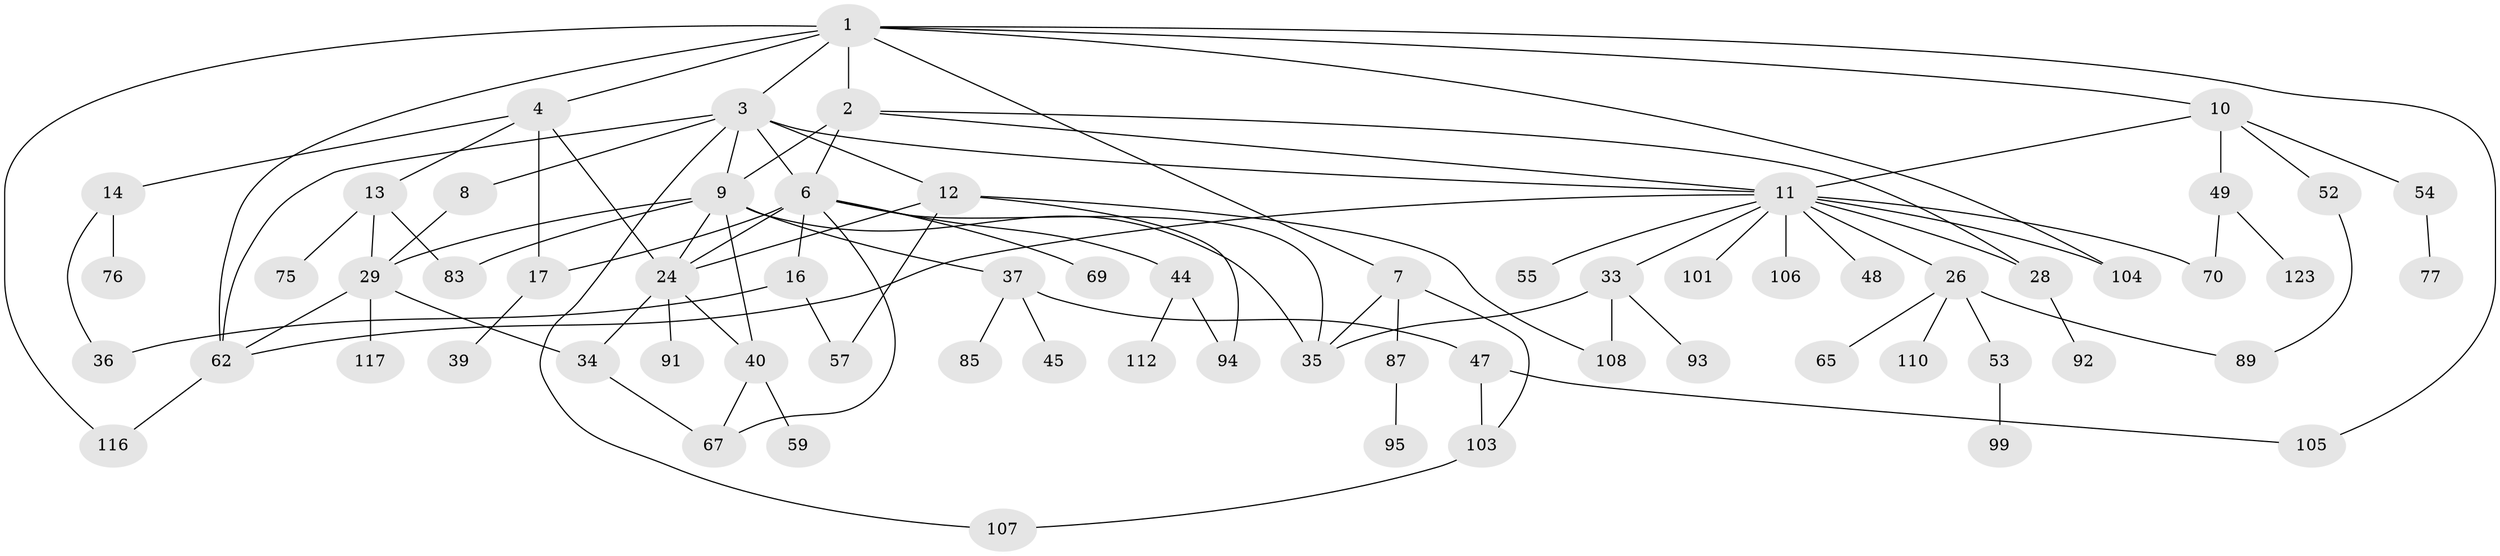// original degree distribution, {9: 0.007462686567164179, 5: 0.05970149253731343, 6: 0.04477611940298507, 4: 0.1044776119402985, 7: 0.007462686567164179, 3: 0.1791044776119403, 2: 0.2835820895522388, 1: 0.31343283582089554}
// Generated by graph-tools (version 1.1) at 2025/13/03/09/25 04:13:22]
// undirected, 67 vertices, 99 edges
graph export_dot {
graph [start="1"]
  node [color=gray90,style=filled];
  1;
  2;
  3 [super="+5"];
  4;
  6 [super="+98+30+18"];
  7 [super="+41"];
  8 [super="+72"];
  9 [super="+19+131+20"];
  10;
  11 [super="+60+43+15+21"];
  12 [super="+71+86+27"];
  13 [super="+68"];
  14 [super="+79+66"];
  16 [super="+25+78"];
  17 [super="+88+22"];
  24 [super="+46+64"];
  26 [super="+73+128"];
  28 [super="+80+134+61+32"];
  29 [super="+42"];
  33 [super="+84+63"];
  34;
  35 [super="+50"];
  36;
  37;
  39 [super="+132"];
  40 [super="+102"];
  44;
  45;
  47 [super="+58"];
  48 [super="+118+56"];
  49 [super="+97"];
  52;
  53;
  54;
  55;
  57;
  59;
  62 [super="+82+130"];
  65 [super="+100"];
  67 [super="+74"];
  69;
  70;
  75;
  76;
  77 [super="+125"];
  83;
  85;
  87;
  89 [super="+111+109"];
  91 [super="+126"];
  92;
  93 [super="+121"];
  94 [super="+120"];
  95;
  99 [super="+124"];
  101;
  103 [super="+113"];
  104;
  105 [super="+129"];
  106;
  107 [super="+114"];
  108;
  110;
  112;
  116;
  117;
  123;
  1 -- 2;
  1 -- 3;
  1 -- 4;
  1 -- 7;
  1 -- 10;
  1 -- 105;
  1 -- 116;
  1 -- 104;
  1 -- 62;
  2 -- 9;
  2 -- 28;
  2 -- 11;
  2 -- 6;
  3 -- 11;
  3 -- 62;
  3 -- 107;
  3 -- 8;
  3 -- 12;
  3 -- 6;
  3 -- 9;
  4 -- 13;
  4 -- 14;
  4 -- 17;
  4 -- 24;
  6 -- 16 [weight=3];
  6 -- 24 [weight=2];
  6 -- 44;
  6 -- 17;
  6 -- 35;
  6 -- 67;
  6 -- 69;
  7 -- 87;
  7 -- 103;
  7 -- 35;
  8 -- 29;
  9 -- 37;
  9 -- 83;
  9 -- 40;
  9 -- 35;
  9 -- 24;
  9 -- 29;
  10 -- 49;
  10 -- 52;
  10 -- 54;
  10 -- 11;
  11 -- 104;
  11 -- 101;
  11 -- 28;
  11 -- 106;
  11 -- 62;
  11 -- 33;
  11 -- 26;
  11 -- 48;
  11 -- 70;
  11 -- 55;
  12 -- 57;
  12 -- 94;
  12 -- 24;
  12 -- 108;
  13 -- 75;
  13 -- 83;
  13 -- 29;
  14 -- 36;
  14 -- 76;
  16 -- 57;
  16 -- 36;
  17 -- 39;
  24 -- 34;
  24 -- 40;
  24 -- 91;
  26 -- 53;
  26 -- 65;
  26 -- 89;
  26 -- 110;
  28 -- 92;
  29 -- 62;
  29 -- 34;
  29 -- 117;
  33 -- 35;
  33 -- 93;
  33 -- 108;
  34 -- 67;
  37 -- 45;
  37 -- 47;
  37 -- 85;
  40 -- 59;
  40 -- 67;
  44 -- 112;
  44 -- 94;
  47 -- 105;
  47 -- 103;
  49 -- 123;
  49 -- 70;
  52 -- 89;
  53 -- 99;
  54 -- 77;
  62 -- 116;
  87 -- 95;
  103 -- 107;
}
